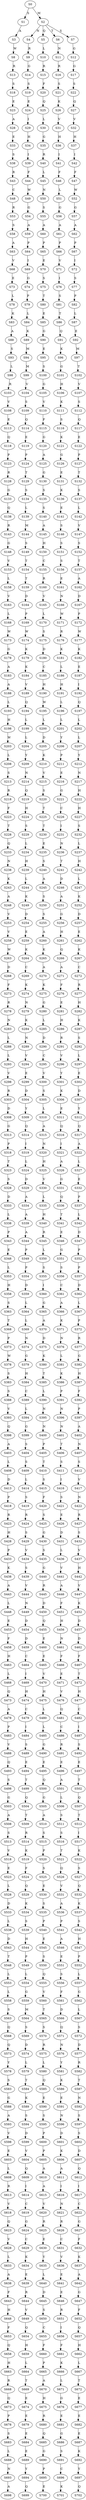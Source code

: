 strict digraph  {
	S0 -> S1 [ label = S ];
	S0 -> S2 [ label = M ];
	S1 -> S3 [ label = A ];
	S2 -> S4 [ label = N ];
	S2 -> S5 [ label = Q ];
	S2 -> S6 [ label = T ];
	S2 -> S7 [ label = S ];
	S3 -> S8 [ label = W ];
	S4 -> S9 [ label = R ];
	S5 -> S10 [ label = L ];
	S6 -> S11 [ label = N ];
	S7 -> S12 [ label = G ];
	S8 -> S13 [ label = R ];
	S9 -> S14 [ label = G ];
	S10 -> S15 [ label = R ];
	S11 -> S16 [ label = R ];
	S12 -> S17 [ label = G ];
	S13 -> S18 [ label = S ];
	S14 -> S19 [ label = S ];
	S15 -> S20 [ label = F ];
	S16 -> S21 [ label = S ];
	S17 -> S22 [ label = S ];
	S18 -> S23 [ label = E ];
	S19 -> S24 [ label = E ];
	S20 -> S25 [ label = Q ];
	S21 -> S26 [ label = K ];
	S22 -> S27 [ label = Q ];
	S23 -> S28 [ label = A ];
	S24 -> S29 [ label = I ];
	S25 -> S30 [ label = L ];
	S26 -> S31 [ label = V ];
	S27 -> S32 [ label = V ];
	S28 -> S33 [ label = E ];
	S29 -> S34 [ label = H ];
	S30 -> S35 [ label = G ];
	S31 -> S36 [ label = H ];
	S32 -> S37 [ label = H ];
	S33 -> S38 [ label = S ];
	S34 -> S39 [ label = I ];
	S35 -> S40 [ label = R ];
	S36 -> S41 [ label = I ];
	S37 -> S42 [ label = I ];
	S38 -> S43 [ label = R ];
	S39 -> S44 [ label = F ];
	S40 -> S45 [ label = L ];
	S41 -> S46 [ label = F ];
	S42 -> S47 [ label = F ];
	S43 -> S48 [ label = C ];
	S44 -> S49 [ label = W ];
	S45 -> S50 [ label = N ];
	S46 -> S51 [ label = L ];
	S47 -> S52 [ label = W ];
	S48 -> S53 [ label = R ];
	S49 -> S54 [ label = G ];
	S50 -> S55 [ label = S ];
	S51 -> S56 [ label = G ];
	S52 -> S57 [ label = G ];
	S53 -> S58 [ label = S ];
	S54 -> S59 [ label = A ];
	S55 -> S60 [ label = A ];
	S56 -> S61 [ label = A ];
	S57 -> S62 [ label = A ];
	S58 -> S63 [ label = A ];
	S59 -> S64 [ label = P ];
	S60 -> S65 [ label = P ];
	S61 -> S66 [ label = P ];
	S62 -> S67 [ label = P ];
	S63 -> S68 [ label = V ];
	S64 -> S69 [ label = I ];
	S65 -> S70 [ label = E ];
	S66 -> S71 [ label = V ];
	S67 -> S72 [ label = I ];
	S68 -> S73 [ label = E ];
	S69 -> S74 [ label = G ];
	S70 -> S75 [ label = S ];
	S71 -> S76 [ label = I ];
	S72 -> S77 [ label = S ];
	S73 -> S78 [ label = L ];
	S74 -> S79 [ label = P ];
	S75 -> S80 [ label = T ];
	S76 -> S81 [ label = S ];
	S77 -> S82 [ label = P ];
	S78 -> S83 [ label = K ];
	S79 -> S84 [ label = L ];
	S80 -> S85 [ label = E ];
	S81 -> S86 [ label = T ];
	S82 -> S87 [ label = L ];
	S83 -> S88 [ label = A ];
	S84 -> S89 [ label = K ];
	S85 -> S90 [ label = G ];
	S86 -> S91 [ label = Q ];
	S87 -> S92 [ label = E ];
	S88 -> S93 [ label = S ];
	S89 -> S94 [ label = M ];
	S90 -> S95 [ label = E ];
	S91 -> S96 [ label = K ];
	S92 -> S97 [ label = M ];
	S93 -> S98 [ label = L ];
	S94 -> S99 [ label = M ];
	S95 -> S100 [ label = S ];
	S96 -> S101 [ label = G ];
	S97 -> S102 [ label = T ];
	S98 -> S103 [ label = R ];
	S99 -> S104 [ label = V ];
	S100 -> S105 [ label = G ];
	S101 -> S106 [ label = H ];
	S102 -> S107 [ label = V ];
	S103 -> S108 [ label = V ];
	S104 -> S109 [ label = S ];
	S105 -> S110 [ label = V ];
	S106 -> S111 [ label = K ];
	S107 -> S112 [ label = S ];
	S108 -> S113 [ label = E ];
	S109 -> S114 [ label = Q ];
	S110 -> S115 [ label = F ];
	S111 -> S116 [ label = S ];
	S112 -> S117 [ label = Q ];
	S113 -> S118 [ label = Q ];
	S114 -> S119 [ label = E ];
	S115 -> S120 [ label = G ];
	S116 -> S121 [ label = K ];
	S117 -> S122 [ label = E ];
	S118 -> S123 [ label = P ];
	S119 -> S124 [ label = P ];
	S120 -> S125 [ label = A ];
	S121 -> S126 [ label = G ];
	S122 -> S127 [ label = P ];
	S123 -> S128 [ label = R ];
	S124 -> S129 [ label = T ];
	S125 -> S130 [ label = G ];
	S126 -> S131 [ label = E ];
	S127 -> S132 [ label = T ];
	S128 -> S133 [ label = G ];
	S129 -> S134 [ label = S ];
	S130 -> S135 [ label = S ];
	S131 -> S136 [ label = K ];
	S132 -> S137 [ label = S ];
	S133 -> S138 [ label = Q ];
	S134 -> S139 [ label = L ];
	S135 -> S140 [ label = S ];
	S136 -> S141 [ label = E ];
	S137 -> S142 [ label = L ];
	S138 -> S143 [ label = R ];
	S139 -> S144 [ label = M ];
	S140 -> S145 [ label = A ];
	S141 -> S146 [ label = S ];
	S142 -> S147 [ label = V ];
	S143 -> S148 [ label = G ];
	S144 -> S149 [ label = S ];
	S145 -> S150 [ label = H ];
	S146 -> S151 [ label = S ];
	S147 -> S152 [ label = S ];
	S148 -> S153 [ label = V ];
	S149 -> S154 [ label = T ];
	S150 -> S155 [ label = C ];
	S151 -> S156 [ label = S ];
	S152 -> S157 [ label = T ];
	S153 -> S158 [ label = L ];
	S154 -> S159 [ label = T ];
	S155 -> S160 [ label = R ];
	S156 -> S161 [ label = E ];
	S157 -> S162 [ label = A ];
	S158 -> S163 [ label = V ];
	S159 -> S164 [ label = D ];
	S160 -> S165 [ label = V ];
	S161 -> S166 [ label = N ];
	S162 -> S167 [ label = D ];
	S163 -> S168 [ label = L ];
	S164 -> S169 [ label = P ];
	S165 -> S170 [ label = L ];
	S166 -> S171 [ label = W ];
	S167 -> S172 [ label = P ];
	S168 -> S173 [ label = W ];
	S169 -> S174 [ label = W ];
	S170 -> S175 [ label = S ];
	S171 -> S176 [ label = R ];
	S172 -> S177 [ label = W ];
	S173 -> S178 [ label = G ];
	S174 -> S179 [ label = K ];
	S175 -> S180 [ label = D ];
	S176 -> S181 [ label = K ];
	S177 -> S182 [ label = K ];
	S178 -> S183 [ label = A ];
	S179 -> S184 [ label = K ];
	S180 -> S185 [ label = C ];
	S181 -> S186 [ label = L ];
	S182 -> S187 [ label = E ];
	S183 -> S188 [ label = A ];
	S184 -> S189 [ label = V ];
	S185 -> S190 [ label = H ];
	S186 -> S191 [ label = H ];
	S187 -> S192 [ label = I ];
	S188 -> S193 [ label = L ];
	S189 -> S194 [ label = Q ];
	S190 -> S195 [ label = W ];
	S191 -> S196 [ label = L ];
	S192 -> S197 [ label = Q ];
	S193 -> S198 [ label = H ];
	S194 -> S199 [ label = L ];
	S195 -> S200 [ label = L ];
	S196 -> S201 [ label = L ];
	S197 -> S202 [ label = L ];
	S198 -> S203 [ label = W ];
	S199 -> S204 [ label = L ];
	S200 -> S205 [ label = D ];
	S201 -> S206 [ label = Y ];
	S202 -> S207 [ label = L ];
	S203 -> S208 [ label = L ];
	S204 -> S209 [ label = Y ];
	S205 -> S210 [ label = K ];
	S206 -> S211 [ label = P ];
	S207 -> S212 [ label = Y ];
	S208 -> S213 [ label = S ];
	S209 -> S214 [ label = N ];
	S210 -> S215 [ label = V ];
	S211 -> S216 [ label = E ];
	S212 -> S217 [ label = N ];
	S213 -> S218 [ label = R ];
	S214 -> S219 [ label = Q ];
	S215 -> S220 [ label = S ];
	S216 -> S221 [ label = G ];
	S217 -> S222 [ label = H ];
	S218 -> S223 [ label = F ];
	S219 -> S224 [ label = H ];
	S220 -> S225 [ label = T ];
	S221 -> S226 [ label = C ];
	S222 -> S227 [ label = H ];
	S223 -> S228 [ label = T ];
	S224 -> S229 [ label = S ];
	S225 -> S230 [ label = T ];
	S226 -> S231 [ label = I ];
	S227 -> S232 [ label = S ];
	S228 -> S233 [ label = Q ];
	S229 -> S234 [ label = L ];
	S230 -> S235 [ label = E ];
	S231 -> S236 [ label = N ];
	S232 -> S237 [ label = L ];
	S233 -> S238 [ label = N ];
	S234 -> S239 [ label = H ];
	S235 -> S240 [ label = S ];
	S236 -> S241 [ label = T ];
	S237 -> S242 [ label = H ];
	S238 -> S243 [ label = K ];
	S239 -> S244 [ label = L ];
	S240 -> S245 [ label = A ];
	S241 -> S246 [ label = D ];
	S242 -> S247 [ label = L ];
	S243 -> S248 [ label = A ];
	S244 -> S249 [ label = K ];
	S245 -> S250 [ label = S ];
	S246 -> S251 [ label = A ];
	S247 -> S252 [ label = K ];
	S248 -> S253 [ label = V ];
	S249 -> S254 [ label = D ];
	S250 -> S255 [ label = S ];
	S251 -> S256 [ label = G ];
	S252 -> S257 [ label = D ];
	S253 -> S258 [ label = V ];
	S254 -> S259 [ label = E ];
	S255 -> S260 [ label = A ];
	S256 -> S261 [ label = H ];
	S257 -> S262 [ label = E ];
	S258 -> S263 [ label = W ];
	S259 -> S264 [ label = K ];
	S260 -> S265 [ label = K ];
	S261 -> S266 [ label = Q ];
	S262 -> S267 [ label = K ];
	S263 -> S268 [ label = D ];
	S264 -> S269 [ label = C ];
	S265 -> S270 [ label = A ];
	S266 -> S271 [ label = A ];
	S267 -> S272 [ label = C ];
	S268 -> S273 [ label = F ];
	S269 -> S274 [ label = K ];
	S270 -> S275 [ label = K ];
	S271 -> S276 [ label = F ];
	S272 -> S277 [ label = R ];
	S273 -> S278 [ label = R ];
	S274 -> S279 [ label = N ];
	S275 -> S280 [ label = G ];
	S276 -> S281 [ label = E ];
	S277 -> S282 [ label = H ];
	S278 -> S283 [ label = N ];
	S279 -> S284 [ label = K ];
	S280 -> S285 [ label = L ];
	S281 -> S286 [ label = H ];
	S282 -> S287 [ label = K ];
	S283 -> S288 [ label = L ];
	S284 -> S289 [ label = N ];
	S285 -> S290 [ label = D ];
	S286 -> S291 [ label = R ];
	S287 -> S292 [ label = S ];
	S288 -> S293 [ label = L ];
	S289 -> S294 [ label = V ];
	S290 -> S295 [ label = C ];
	S291 -> S296 [ label = V ];
	S292 -> S297 [ label = L ];
	S293 -> S298 [ label = V ];
	S294 -> S299 [ label = E ];
	S295 -> S300 [ label = V ];
	S296 -> S301 [ label = Y ];
	S297 -> S302 [ label = E ];
	S298 -> S303 [ label = R ];
	S299 -> S304 [ label = D ];
	S300 -> S305 [ label = S ];
	S301 -> S306 [ label = K ];
	S302 -> S307 [ label = D ];
	S303 -> S308 [ label = D ];
	S304 -> S309 [ label = Y ];
	S305 -> S310 [ label = L ];
	S306 -> S311 [ label = E ];
	S307 -> S312 [ label = Y ];
	S308 -> S313 [ label = G ];
	S309 -> S314 [ label = Q ];
	S310 -> S315 [ label = A ];
	S311 -> S316 [ label = Q ];
	S312 -> S317 [ label = Q ];
	S313 -> S318 [ label = P ];
	S314 -> S319 [ label = I ];
	S315 -> S320 [ label = N ];
	S316 -> S321 [ label = I ];
	S317 -> S322 [ label = A ];
	S318 -> S323 [ label = T ];
	S319 -> S324 [ label = L ];
	S320 -> S325 [ label = H ];
	S321 -> S326 [ label = A ];
	S322 -> S327 [ label = L ];
	S323 -> S328 [ label = S ];
	S324 -> S329 [ label = D ];
	S325 -> S330 [ label = V ];
	S326 -> S331 [ label = G ];
	S327 -> S332 [ label = E ];
	S328 -> S333 [ label = D ];
	S329 -> S334 [ label = A ];
	S330 -> S335 [ label = L ];
	S331 -> S336 [ label = Q ];
	S332 -> S337 [ label = P ];
	S333 -> S338 [ label = L ];
	S334 -> S339 [ label = A ];
	S335 -> S340 [ label = H ];
	S336 -> S341 [ label = T ];
	S337 -> S342 [ label = L ];
	S338 -> S343 [ label = P ];
	S339 -> S344 [ label = A ];
	S340 -> S345 [ label = R ];
	S341 -> S346 [ label = E ];
	S342 -> S347 [ label = D ];
	S343 -> S348 [ label = E ];
	S344 -> S349 [ label = P ];
	S345 -> S350 [ label = L ];
	S346 -> S351 [ label = G ];
	S347 -> S352 [ label = P ];
	S348 -> S353 [ label = L ];
	S349 -> S354 [ label = P ];
	S350 -> S355 [ label = S ];
	S351 -> S356 [ label = S ];
	S352 -> S357 [ label = P ];
	S353 -> S358 [ label = H ];
	S354 -> S359 [ label = D ];
	S355 -> S360 [ label = I ];
	S356 -> S361 [ label = C ];
	S357 -> S362 [ label = D ];
	S358 -> S363 [ label = S ];
	S359 -> S364 [ label = L ];
	S360 -> S365 [ label = G ];
	S361 -> S366 [ label = A ];
	S362 -> S367 [ label = L ];
	S363 -> S368 [ label = T ];
	S364 -> S369 [ label = L ];
	S365 -> S370 [ label = A ];
	S366 -> S371 [ label = K ];
	S367 -> S372 [ label = P ];
	S368 -> S373 [ label = P ];
	S369 -> S374 [ label = N ];
	S370 -> S375 [ label = D ];
	S371 -> S376 [ label = N ];
	S372 -> S377 [ label = R ];
	S373 -> S378 [ label = W ];
	S374 -> S379 [ label = G ];
	S375 -> S380 [ label = K ];
	S376 -> S381 [ label = L ];
	S377 -> S382 [ label = G ];
	S378 -> S383 [ label = S ];
	S379 -> S384 [ label = H ];
	S380 -> S385 [ label = T ];
	S381 -> S386 [ label = K ];
	S382 -> S387 [ label = H ];
	S383 -> S388 [ label = S ];
	S384 -> S389 [ label = C ];
	S385 -> S390 [ label = L ];
	S386 -> S391 [ label = P ];
	S387 -> S392 [ label = F ];
	S388 -> S393 [ label = V ];
	S389 -> S394 [ label = L ];
	S390 -> S395 [ label = N ];
	S391 -> S396 [ label = N ];
	S392 -> S397 [ label = P ];
	S393 -> S398 [ label = Q ];
	S394 -> S399 [ label = G ];
	S395 -> S400 [ label = N ];
	S396 -> S401 [ label = N ];
	S397 -> S402 [ label = A ];
	S398 -> S403 [ label = A ];
	S399 -> S404 [ label = S ];
	S400 -> S405 [ label = P ];
	S401 -> S406 [ label = T ];
	S402 -> S407 [ label = N ];
	S403 -> S408 [ label = L ];
	S404 -> S409 [ label = S ];
	S405 -> S410 [ label = T ];
	S406 -> S411 [ label = S ];
	S407 -> S412 [ label = S ];
	S408 -> S413 [ label = D ];
	S409 -> S414 [ label = L ];
	S410 -> S415 [ label = S ];
	S411 -> S416 [ label = I ];
	S412 -> S417 [ label = V ];
	S413 -> S418 [ label = P ];
	S414 -> S419 [ label = S ];
	S415 -> S420 [ label = F ];
	S416 -> S421 [ label = S ];
	S417 -> S422 [ label = N ];
	S418 -> S423 [ label = R ];
	S419 -> S424 [ label = R ];
	S420 -> S425 [ label = S ];
	S421 -> S426 [ label = E ];
	S422 -> S427 [ label = R ];
	S423 -> S428 [ label = H ];
	S424 -> S429 [ label = S ];
	S425 -> S430 [ label = G ];
	S426 -> S431 [ label = D ];
	S427 -> S432 [ label = S ];
	S428 -> S433 [ label = P ];
	S429 -> S434 [ label = V ];
	S430 -> S435 [ label = S ];
	S431 -> S436 [ label = L ];
	S432 -> S437 [ label = V ];
	S433 -> S438 [ label = K ];
	S434 -> S439 [ label = S ];
	S435 -> S440 [ label = G ];
	S436 -> S441 [ label = V ];
	S437 -> S442 [ label = H ];
	S438 -> S443 [ label = A ];
	S439 -> S444 [ label = V ];
	S440 -> S445 [ label = R ];
	S441 -> S446 [ label = A ];
	S442 -> S447 [ label = V ];
	S443 -> S448 [ label = L ];
	S444 -> S449 [ label = N ];
	S445 -> S450 [ label = D ];
	S446 -> S451 [ label = F ];
	S447 -> S452 [ label = K ];
	S448 -> S453 [ label = E ];
	S449 -> S454 [ label = D ];
	S450 -> S455 [ label = Q ];
	S451 -> S456 [ label = H ];
	S452 -> S457 [ label = D ];
	S453 -> S458 [ label = F ];
	S454 -> S459 [ label = D ];
	S455 -> S460 [ label = E ];
	S456 -> S461 [ label = N ];
	S457 -> S462 [ label = D ];
	S458 -> S463 [ label = H ];
	S459 -> S464 [ label = C ];
	S460 -> S465 [ label = E ];
	S461 -> S466 [ label = F ];
	S462 -> S467 [ label = F ];
	S463 -> S468 [ label = L ];
	S464 -> S469 [ label = I ];
	S465 -> S470 [ label = V ];
	S466 -> S471 [ label = E ];
	S467 -> S472 [ label = T ];
	S468 -> S473 [ label = Q ];
	S469 -> S474 [ label = H ];
	S470 -> S475 [ label = H ];
	S471 -> S476 [ label = V ];
	S472 -> S477 [ label = H ];
	S473 -> S478 [ label = A ];
	S474 -> S479 [ label = C ];
	S475 -> S480 [ label = L ];
	S476 -> S481 [ label = Q ];
	S477 -> S482 [ label = C ];
	S478 -> S483 [ label = P ];
	S479 -> S484 [ label = I ];
	S480 -> S485 [ label = L ];
	S481 -> S486 [ label = C ];
	S482 -> S487 [ label = I ];
	S483 -> S488 [ label = V ];
	S484 -> S489 [ label = S ];
	S485 -> S490 [ label = G ];
	S486 -> S491 [ label = R ];
	S487 -> S492 [ label = S ];
	S488 -> S493 [ label = Q ];
	S489 -> S494 [ label = E ];
	S490 -> S495 [ label = E ];
	S491 -> S496 [ label = E ];
	S492 -> S497 [ label = E ];
	S493 -> S498 [ label = S ];
	S494 -> S499 [ label = T ];
	S495 -> S500 [ label = Q ];
	S496 -> S501 [ label = A ];
	S497 -> S502 [ label = T ];
	S498 -> S503 [ label = G ];
	S499 -> S504 [ label = Q ];
	S500 -> S505 [ label = G ];
	S501 -> S506 [ label = L ];
	S502 -> S507 [ label = Q ];
	S503 -> S508 [ label = A ];
	S504 -> S509 [ label = T ];
	S505 -> S510 [ label = A ];
	S506 -> S511 [ label = S ];
	S507 -> S512 [ label = T ];
	S508 -> S513 [ label = S ];
	S509 -> S514 [ label = R ];
	S510 -> S515 [ label = S ];
	S511 -> S516 [ label = S ];
	S512 -> S517 [ label = I ];
	S513 -> S518 [ label = V ];
	S514 -> S519 [ label = K ];
	S515 -> S520 [ label = P ];
	S516 -> S521 [ label = T ];
	S517 -> S522 [ label = K ];
	S518 -> S523 [ label = E ];
	S519 -> S524 [ label = F ];
	S520 -> S525 [ label = S ];
	S521 -> S526 [ label = Q ];
	S522 -> S527 [ label = S ];
	S523 -> S528 [ label = L ];
	S524 -> S529 [ label = Q ];
	S525 -> S530 [ label = E ];
	S526 -> S531 [ label = V ];
	S527 -> S532 [ label = Q ];
	S528 -> S533 [ label = D ];
	S529 -> S534 [ label = K ];
	S530 -> S535 [ label = S ];
	S531 -> S536 [ label = A ];
	S532 -> S537 [ label = K ];
	S533 -> S538 [ label = L ];
	S534 -> S539 [ label = S ];
	S535 -> S540 [ label = P ];
	S536 -> S541 [ label = P ];
	S537 -> S542 [ label = S ];
	S538 -> S543 [ label = D ];
	S539 -> S544 [ label = H ];
	S540 -> S545 [ label = E ];
	S541 -> S546 [ label = A ];
	S542 -> S547 [ label = H ];
	S543 -> S548 [ label = T ];
	S544 -> S549 [ label = P ];
	S545 -> S550 [ label = S ];
	S546 -> S551 [ label = E ];
	S547 -> S552 [ label = P ];
	S548 -> S553 [ label = L ];
	S549 -> S554 [ label = L ];
	S550 -> S555 [ label = Q ];
	S551 -> S556 [ label = S ];
	S552 -> S557 [ label = L ];
	S553 -> S558 [ label = L ];
	S554 -> S559 [ label = G ];
	S555 -> S560 [ label = V ];
	S556 -> S561 [ label = F ];
	S557 -> S562 [ label = G ];
	S558 -> S563 [ label = S ];
	S559 -> S564 [ label = M ];
	S560 -> S565 [ label = T ];
	S561 -> S566 [ label = D ];
	S562 -> S567 [ label = L ];
	S563 -> S568 [ label = Q ];
	S564 -> S569 [ label = S ];
	S565 -> S570 [ label = S ];
	S566 -> S571 [ label = Q ];
	S567 -> S572 [ label = S ];
	S568 -> S573 [ label = Q ];
	S569 -> S574 [ label = D ];
	S570 -> S575 [ label = R ];
	S571 -> S576 [ label = N ];
	S572 -> S577 [ label = D ];
	S573 -> S578 [ label = Y ];
	S574 -> S579 [ label = L ];
	S575 -> S580 [ label = L ];
	S576 -> S581 [ label = Y ];
	S577 -> S582 [ label = R ];
	S578 -> S583 [ label = S ];
	S579 -> S584 [ label = T ];
	S580 -> S585 [ label = Q ];
	S581 -> S586 [ label = K ];
	S582 -> S587 [ label = T ];
	S583 -> S588 [ label = G ];
	S584 -> S589 [ label = K ];
	S585 -> S590 [ label = E ];
	S586 -> S591 [ label = E ];
	S587 -> S592 [ label = N ];
	S588 -> S593 [ label = A ];
	S589 -> S594 [ label = S ];
	S590 -> S595 [ label = S ];
	S591 -> S596 [ label = N ];
	S592 -> S597 [ label = S ];
	S593 -> S598 [ label = V ];
	S594 -> S599 [ label = D ];
	S595 -> S600 [ label = P ];
	S596 -> S601 [ label = D ];
	S597 -> S602 [ label = S ];
	S598 -> S603 [ label = E ];
	S599 -> S604 [ label = V ];
	S600 -> S605 [ label = P ];
	S601 -> S606 [ label = K ];
	S602 -> S607 [ label = D ];
	S603 -> S608 [ label = L ];
	S604 -> S609 [ label = Q ];
	S605 -> S610 [ label = A ];
	S606 -> S611 [ label = A ];
	S607 -> S612 [ label = Q ];
	S608 -> S613 [ label = R ];
	S609 -> S614 [ label = I ];
	S610 -> S615 [ label = A ];
	S611 -> S616 [ label = I ];
	S612 -> S617 [ label = I ];
	S613 -> S618 [ label = V ];
	S614 -> S619 [ label = C ];
	S615 -> S620 [ label = V ];
	S616 -> S621 [ label = N ];
	S617 -> S622 [ label = C ];
	S618 -> S623 [ label = Q ];
	S619 -> S624 [ label = G ];
	S620 -> S625 [ label = R ];
	S621 -> S626 [ label = R ];
	S622 -> S627 [ label = G ];
	S623 -> S628 [ label = V ];
	S624 -> S629 [ label = C ];
	S625 -> S630 [ label = E ];
	S626 -> S631 [ label = C ];
	S627 -> S632 [ label = F ];
	S628 -> S633 [ label = L ];
	S629 -> S634 [ label = K ];
	S630 -> S635 [ label = Y ];
	S631 -> S636 [ label = V ];
	S632 -> S637 [ label = K ];
	S633 -> S638 [ label = A ];
	S634 -> S639 [ label = E ];
	S635 -> S640 [ label = L ];
	S636 -> S641 [ label = E ];
	S637 -> S642 [ label = A ];
	S638 -> S643 [ label = F ];
	S639 -> S644 [ label = R ];
	S640 -> S645 [ label = D ];
	S641 -> S646 [ label = E ];
	S642 -> S647 [ label = G ];
	S643 -> S648 [ label = H ];
	S644 -> S649 [ label = V ];
	S645 -> S650 [ label = S ];
	S646 -> S651 [ label = R ];
	S647 -> S652 [ label = F ];
	S648 -> S653 [ label = F ];
	S649 -> S654 [ label = Q ];
	S650 -> S655 [ label = C ];
	S651 -> S656 [ label = I ];
	S652 -> S657 [ label = Q ];
	S653 -> S658 [ label = Q ];
	S654 -> S659 [ label = H ];
	S655 -> S660 [ label = F ];
	S656 -> S661 [ label = F ];
	S657 -> S662 [ label = H ];
	S658 -> S663 [ label = H ];
	S659 -> S664 [ label = L ];
	S660 -> S665 [ label = P ];
	S661 -> S666 [ label = K ];
	S662 -> S667 [ label = L ];
	S663 -> S668 [ label = R ];
	S664 -> S669 [ label = T ];
	S665 -> S670 [ label = A ];
	S666 -> S671 [ label = L ];
	S667 -> S672 [ label = T ];
	S668 -> S673 [ label = Q ];
	S669 -> S674 [ label = E ];
	S670 -> S675 [ label = H ];
	S671 -> S676 [ label = G ];
	S672 -> S677 [ label = E ];
	S673 -> S678 [ label = P ];
	S674 -> S679 [ label = E ];
	S675 -> S680 [ label = R ];
	S676 -> S681 [ label = E ];
	S677 -> S682 [ label = E ];
	S678 -> S683 [ label = S ];
	S679 -> S684 [ label = E ];
	S680 -> S685 [ label = Q ];
	S681 -> S686 [ label = G ];
	S682 -> S687 [ label = E ];
	S683 -> S688 [ label = L ];
	S684 -> S689 [ label = E ];
	S685 -> S690 [ label = G ];
	S686 -> S691 [ label = S ];
	S687 -> S692 [ label = K ];
	S688 -> S693 [ label = N ];
	S689 -> S694 [ label = Y ];
	S690 -> S695 [ label = P ];
	S691 -> S696 [ label = C ];
	S692 -> S697 [ label = Y ];
	S693 -> S698 [ label = A ];
	S694 -> S699 [ label = Q ];
	S695 -> S700 [ label = E ];
	S696 -> S701 [ label = K ];
	S697 -> S702 [ label = Q ];
}
